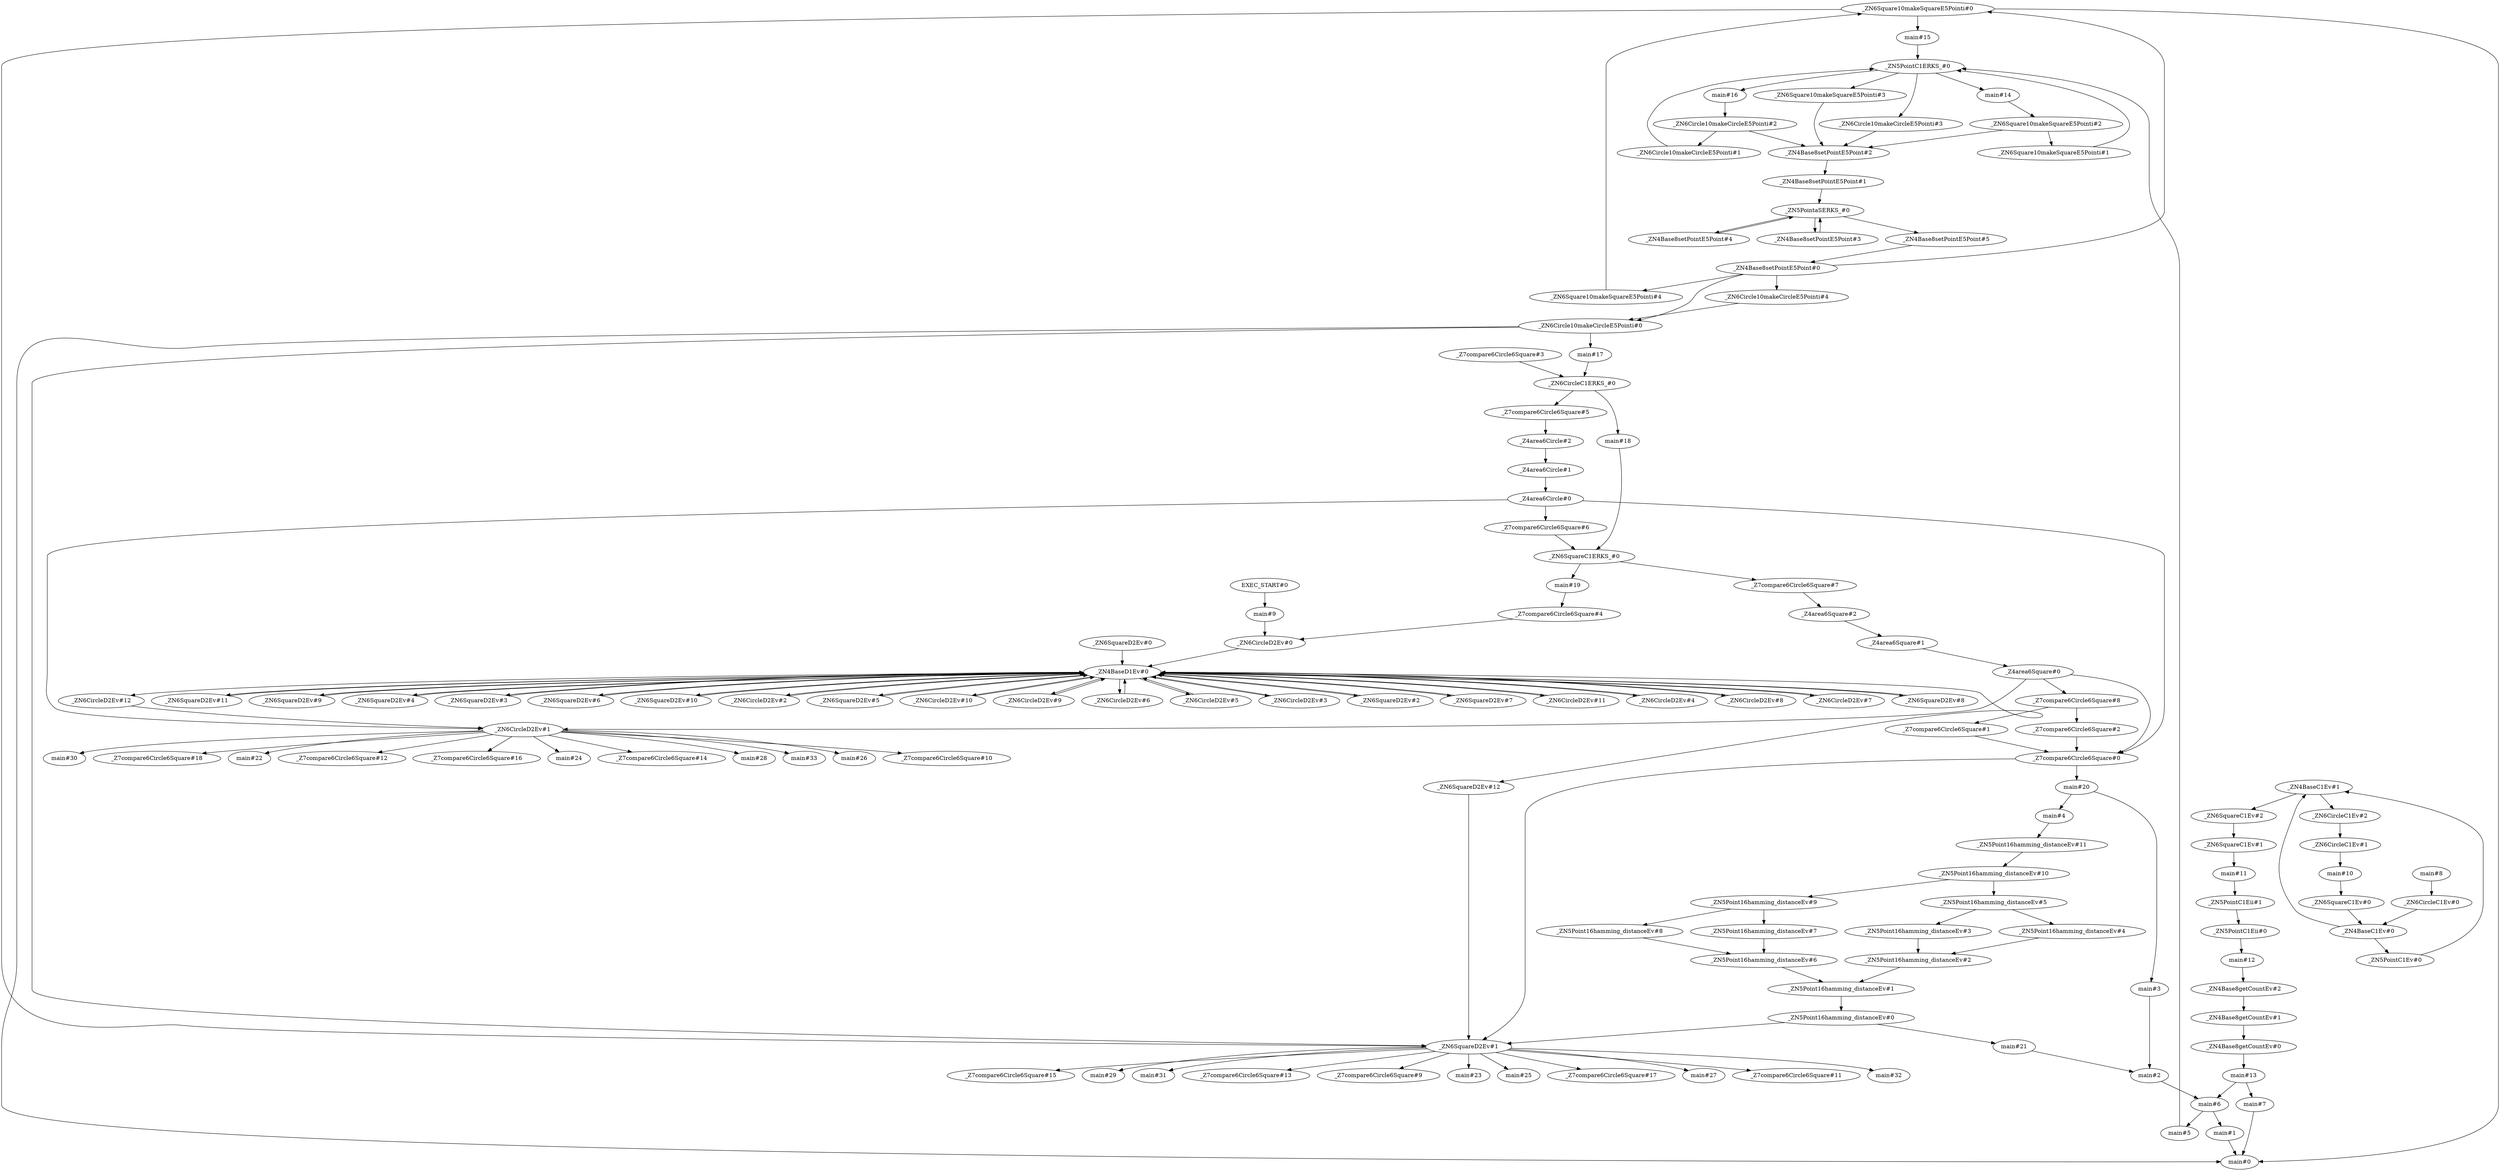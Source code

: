 digraph G{
"_ZN6SquareD2Ev#1"->"_Z7compare6Circle6Square#13"[label=""]
"_ZN4Base8getCountEv#2"->"_ZN4Base8getCountEv#1"[label=""]
"main#5"->"_ZN5PointC1ERKS_#0"[label=""]
"_ZN6SquareD2Ev#1"->"_Z7compare6Circle6Square#9"[label=""]
"_ZN5Point16hamming_distanceEv#6"->"_ZN5Point16hamming_distanceEv#1"[label=""]
"_ZN6SquareD2Ev#10"->"_ZN4BaseD1Ev#0"[label=""]
"_ZN4Base8setPointE5Point#1"->"_ZN5PointaSERKS_#0"[label=""]
"_ZN6CircleD2Ev#12"->"_ZN6CircleD2Ev#1"[label=""]
"_ZN4BaseD1Ev#0"->"_ZN6CircleD2Ev#2"[label=""]
"_ZN6CircleD2Ev#1"->"main#26"[label=""]
"_ZN6Circle10makeCircleE5Pointi#1"->"_ZN5PointC1ERKS_#0"[label=""]
"_ZN5Point16hamming_distanceEv#11"->"_ZN5Point16hamming_distanceEv#10"[label=""]
"_ZN6SquareD2Ev#0"->"_ZN4BaseD1Ev#0"[label=""]
"_ZN5Point16hamming_distanceEv#4"->"_ZN5Point16hamming_distanceEv#2"[label=""]
"_ZN5PointC1ERKS_#0"->"_ZN6Circle10makeCircleE5Pointi#3"[label=""]
"_ZN5PointaSERKS_#0"->"_ZN4Base8setPointE5Point#4"[label=""]
"_ZN6SquareD2Ev#5"->"_ZN4BaseD1Ev#0"[label=""]
"_ZN6SquareC1Ev#0"->"_ZN4BaseC1Ev#0"[label=""]
"_ZN6CircleD2Ev#1"->"_Z7compare6Circle6Square#10"[label=""]
"_ZN6Square10makeSquareE5Pointi#4"->"_ZN6Square10makeSquareE5Pointi#0"[label=""]
"_ZN6CircleC1Ev#1"->"main#10"[label=""]
"_Z4area6Square#0"->"_ZN6CircleD2Ev#1"[label=""]
"_ZN6SquareD2Ev#1"->"main#23"[label=""]
"_ZN6SquareC1Ev#2"->"_ZN6SquareC1Ev#1"[label=""]
"_Z4area6Square#1"->"_Z4area6Square#0"[label=""]
"_Z4area6Circle#1"->"_Z4area6Circle#0"[label=""]
"main#15"->"_ZN5PointC1ERKS_#0"[label=""]
"_ZN6SquareD2Ev#12"->"_ZN6SquareD2Ev#1"[label=""]
"main#7"->"main#0"[label=""]
"_ZN6CircleD2Ev#10"->"_ZN4BaseD1Ev#0"[label=""]
"_ZN5Point16hamming_distanceEv#1"->"_ZN5Point16hamming_distanceEv#0"[label=""]
"_Z7compare6Circle6Square#5"->"_Z4area6Circle#2"[label=""]
"_ZN6Square10makeSquareE5Pointi#0"->"_ZN6SquareD2Ev#1"[label=""]
"_Z7compare6Circle6Square#3"->"_ZN6CircleC1ERKS_#0"[label=""]
"_ZN4Base8setPointE5Point#3"->"_ZN5PointaSERKS_#0"[label=""]
"main#18"->"_ZN6SquareC1ERKS_#0"[label=""]
"_ZN6CircleD2Ev#1"->"main#30"[label=""]
"_ZN4BaseD1Ev#0"->"_ZN6CircleD2Ev#9"[label=""]
"_Z7compare6Circle6Square#4"->"_ZN6CircleD2Ev#0"[label=""]
"main#19"->"_Z7compare6Circle6Square#4"[label=""]
"_ZN6Square10makeSquareE5Pointi#0"->"main#0"[label=""]
"_ZN4BaseD1Ev#0"->"_ZN6CircleD2Ev#6"[label=""]
"_ZN4BaseD1Ev#0"->"_ZN6CircleD2Ev#5"[label=""]
"_Z4area6Square#0"->"_Z7compare6Circle6Square#8"[label=""]
"main#9"->"_ZN6CircleD2Ev#0"[label=""]
"_ZN5PointaSERKS_#0"->"_ZN4Base8setPointE5Point#3"[label=""]
"_ZN5PointC1Eii#0"->"main#12"[label=""]
"main#17"->"_ZN6CircleC1ERKS_#0"[label=""]
"_ZN5Point16hamming_distanceEv#5"->"_ZN5Point16hamming_distanceEv#4"[label=""]
"_ZN4BaseD1Ev#0"->"_ZN6CircleD2Ev#10"[label=""]
"_ZN5PointaSERKS_#0"->"_ZN4Base8setPointE5Point#5"[label=""]
"_ZN4BaseD1Ev#0"->"_ZN6CircleD2Ev#3"[label=""]
"main#6"->"main#5"[label=""]
"main#12"->"_ZN4Base8getCountEv#2"[label=""]
"_Z4area6Circle#0"->"_Z7compare6Circle6Square#0"[label=""]
"_ZN5Point16hamming_distanceEv#0"->"main#21"[label=""]
"_ZN6Square10makeSquareE5Pointi#3"->"_ZN4Base8setPointE5Point#2"[label=""]
"_ZN6Square10makeSquareE5Pointi#2"->"_ZN6Square10makeSquareE5Pointi#1"[label=""]
"_ZN4BaseD1Ev#0"->"_ZN6SquareD2Ev#2"[label=""]
"_ZN6CircleC1ERKS_#0"->"main#18"[label=""]
"_ZN4Base8setPointE5Point#2"->"_ZN4Base8setPointE5Point#1"[label=""]
"main#13"->"main#6"[label=""]
"_ZN4BaseD1Ev#0"->"_ZN6SquareD2Ev#7"[label=""]
"_ZN6Circle10makeCircleE5Pointi#3"->"_ZN4Base8setPointE5Point#2"[label=""]
"_ZN5PointC1ERKS_#0"->"main#16"[label=""]
"_ZN5Point16hamming_distanceEv#10"->"_ZN5Point16hamming_distanceEv#9"[label=""]
"_ZN6SquareD2Ev#1"->"main#25"[label=""]
"_ZN4BaseD1Ev#0"->"_ZN6SquareD2Ev#12"[label=""]
"_ZN6SquareC1ERKS_#0"->"main#19"[label=""]
"_ZN5PointC1ERKS_#0"->"_ZN6Square10makeSquareE5Pointi#3"[label=""]
"_ZN6CircleD2Ev#9"->"_ZN4BaseD1Ev#0"[label=""]
"_ZN6CircleD2Ev#1"->"_Z7compare6Circle6Square#18"[label=""]
"_ZN6CircleD2Ev#11"->"_ZN4BaseD1Ev#0"[label=""]
"_Z7compare6Circle6Square#8"->"_Z7compare6Circle6Square#1"[label=""]
"_ZN5Point16hamming_distanceEv#0"->"_ZN6SquareD2Ev#1"[label=""]
"_ZN6SquareC1ERKS_#0"->"_Z7compare6Circle6Square#7"[label=""]
"main#10"->"_ZN6SquareC1Ev#0"[label=""]
"_ZN6CircleD2Ev#4"->"_ZN4BaseD1Ev#0"[label=""]
"_ZN6SquareD2Ev#1"->"_Z7compare6Circle6Square#17"[label=""]
"main#11"->"_ZN5PointC1Eii#1"[label=""]
"_ZN4Base8getCountEv#1"->"_ZN4Base8getCountEv#0"[label=""]
"_ZN6Circle10makeCircleE5Pointi#0"->"main#17"[label=""]
"_Z4area6Square#2"->"_Z4area6Square#1"[label=""]
"_ZN6SquareD2Ev#7"->"_ZN4BaseD1Ev#0"[label=""]
"_ZN6SquareD2Ev#1"->"main#27"[label=""]
"_ZN6SquareD2Ev#1"->"_Z7compare6Circle6Square#11"[label=""]
"_ZN6SquareD2Ev#2"->"_ZN4BaseD1Ev#0"[label=""]
"main#8"->"_ZN6CircleC1Ev#0"[label=""]
"_ZN4BaseD1Ev#0"->"_ZN6CircleD2Ev#8"[label=""]
"_ZN6CircleD2Ev#7"->"_ZN4BaseD1Ev#0"[label=""]
"main#16"->"_ZN6Circle10makeCircleE5Pointi#2"[label=""]
"_ZN6SquareD2Ev#8"->"_ZN4BaseD1Ev#0"[label=""]
"_ZN4Base8setPointE5Point#0"->"_ZN6Square10makeSquareE5Pointi#4"[label=""]
"_ZN6Square10makeSquareE5Pointi#1"->"_ZN5PointC1ERKS_#0"[label=""]
"_ZN6CircleD2Ev#2"->"_ZN4BaseD1Ev#0"[label=""]
"_ZN4BaseD1Ev#0"->"_ZN6CircleD2Ev#11"[label=""]
"main#20"->"main#4"[label=""]
"main#13"->"main#7"[label=""]
"_Z7compare6Circle6Square#0"->"_ZN6SquareD2Ev#1"[label=""]
"_ZN6SquareD2Ev#1"->"main#32"[label=""]
"_ZN4BaseD1Ev#0"->"_ZN6SquareD2Ev#8"[label=""]
"_ZN4BaseD1Ev#0"->"_ZN6CircleD2Ev#12"[label=""]
"_ZN6SquareD2Ev#11"->"_ZN4BaseD1Ev#0"[label=""]
"_ZN4Base8setPointE5Point#0"->"_ZN6Circle10makeCircleE5Pointi#0"[label=""]
"_ZN6CircleD2Ev#6"->"_ZN4BaseD1Ev#0"[label=""]
"_ZN5Point16hamming_distanceEv#5"->"_ZN5Point16hamming_distanceEv#3"[label=""]
"_Z4area6Circle#2"->"_Z4area6Circle#1"[label=""]
"_ZN4Base8setPointE5Point#0"->"_ZN6Circle10makeCircleE5Pointi#4"[label=""]
"_ZN6CircleD2Ev#1"->"main#22"[label=""]
"_ZN4BaseD1Ev#0"->"_ZN6CircleD2Ev#4"[label=""]
"main#14"->"_ZN6Square10makeSquareE5Pointi#2"[label=""]
"_Z7compare6Circle6Square#1"->"_Z7compare6Circle6Square#0"[label=""]
"_ZN5Point16hamming_distanceEv#3"->"_ZN5Point16hamming_distanceEv#2"[label=""]
"_ZN6SquareD2Ev#1"->"_Z7compare6Circle6Square#15"[label=""]
"_ZN6Circle10makeCircleE5Pointi#0"->"_ZN6SquareD2Ev#1"[label=""]
"_Z4area6Square#0"->"_Z7compare6Circle6Square#0"[label=""]
"_Z7compare6Circle6Square#7"->"_Z4area6Square#2"[label=""]
"EXEC_START#0"->"main#9"[label=""]
"_ZN6CircleD2Ev#0"->"_ZN4BaseD1Ev#0"[label=""]
"_ZN6CircleD2Ev#5"->"_ZN4BaseD1Ev#0"[label=""]
"_ZN5Point16hamming_distanceEv#2"->"_ZN5Point16hamming_distanceEv#1"[label=""]
"_ZN6CircleC1ERKS_#0"->"_Z7compare6Circle6Square#5"[label=""]
"_ZN4BaseD1Ev#0"->"_ZN6SquareD2Ev#9"[label=""]
"_ZN4BaseC1Ev#1"->"_ZN6SquareC1Ev#2"[label=""]
"_ZN4BaseD1Ev#0"->"_ZN6SquareD2Ev#5"[label=""]
"_ZN6Circle10makeCircleE5Pointi#0"->"main#0"[label=""]
"_Z7compare6Circle6Square#6"->"_ZN6SquareC1ERKS_#0"[label=""]
"_ZN4BaseC1Ev#0"->"_ZN5PointC1Ev#0"[label=""]
"_ZN6SquareD2Ev#1"->"main#29"[label=""]
"_ZN4BaseD1Ev#0"->"_ZN6SquareD2Ev#4"[label=""]
"main#2"->"main#6"[label=""]
"_ZN5Point16hamming_distanceEv#7"->"_ZN5Point16hamming_distanceEv#6"[label=""]
"_ZN6Square10makeSquareE5Pointi#0"->"main#15"[label=""]
"_ZN6Circle10makeCircleE5Pointi#2"->"_ZN4Base8setPointE5Point#2"[label=""]
"_Z7compare6Circle6Square#0"->"main#20"[label=""]
"_ZN6CircleD2Ev#1"->"_Z7compare6Circle6Square#12"[label=""]
"_ZN6SquareC1Ev#1"->"main#11"[label=""]
"_ZN5PointC1ERKS_#0"->"main#14"[label=""]
"_ZN4BaseD1Ev#0"->"_ZN6SquareD2Ev#3"[label=""]
"_ZN6CircleD2Ev#1"->"_Z7compare6Circle6Square#16"[label=""]
"_ZN4BaseD1Ev#0"->"_ZN6SquareD2Ev#6"[label=""]
"_ZN6CircleD2Ev#8"->"_ZN4BaseD1Ev#0"[label=""]
"main#21"->"main#2"[label=""]
"_ZN5Point16hamming_distanceEv#10"->"_ZN5Point16hamming_distanceEv#5"[label=""]
"_ZN6CircleC1Ev#2"->"_ZN6CircleC1Ev#1"[label=""]
"main#6"->"main#1"[label=""]
"_ZN4BaseD1Ev#0"->"_ZN6SquareD2Ev#11"[label=""]
"_ZN6Circle10makeCircleE5Pointi#2"->"_ZN6Circle10makeCircleE5Pointi#1"[label=""]
"_ZN6Square10makeSquareE5Pointi#2"->"_ZN4Base8setPointE5Point#2"[label=""]
"_ZN6Circle10makeCircleE5Pointi#4"->"_ZN6Circle10makeCircleE5Pointi#0"[label=""]
"_Z7compare6Circle6Square#2"->"_Z7compare6Circle6Square#0"[label=""]
"_ZN4Base8setPointE5Point#5"->"_ZN4Base8setPointE5Point#0"[label=""]
"_ZN6CircleC1Ev#0"->"_ZN4BaseC1Ev#0"[label=""]
"_ZN5Point16hamming_distanceEv#9"->"_ZN5Point16hamming_distanceEv#7"[label=""]
"_ZN5Point16hamming_distanceEv#9"->"_ZN5Point16hamming_distanceEv#8"[label=""]
"_ZN6SquareD2Ev#9"->"_ZN4BaseD1Ev#0"[label=""]
"_ZN5PointC1Ev#0"->"_ZN4BaseC1Ev#1"[label=""]
"_ZN6SquareD2Ev#6"->"_ZN4BaseD1Ev#0"[label=""]
"_ZN6CircleD2Ev#1"->"main#24"[label=""]
"main#4"->"_ZN5Point16hamming_distanceEv#11"[label=""]
"_ZN4BaseD1Ev#0"->"_ZN6SquareD2Ev#10"[label=""]
"_ZN4BaseC1Ev#1"->"_ZN6CircleC1Ev#2"[label=""]
"_ZN6CircleD2Ev#1"->"_Z7compare6Circle6Square#14"[label=""]
"_ZN6SquareD2Ev#4"->"_ZN4BaseD1Ev#0"[label=""]
"_ZN5Point16hamming_distanceEv#8"->"_ZN5Point16hamming_distanceEv#6"[label=""]
"_ZN6SquareD2Ev#3"->"_ZN4BaseD1Ev#0"[label=""]
"main#1"->"main#0"[label=""]
"_ZN4BaseC1Ev#0"->"_ZN4BaseC1Ev#1"[label=""]
"_ZN4Base8setPointE5Point#0"->"_ZN6Square10makeSquareE5Pointi#0"[label=""]
"_ZN5PointC1Eii#1"->"_ZN5PointC1Eii#0"[label=""]
"_ZN4BaseD1Ev#0"->"_ZN6CircleD2Ev#7"[label=""]
"_Z7compare6Circle6Square#8"->"_Z7compare6Circle6Square#2"[label=""]
"main#3"->"main#2"[label=""]
"_ZN6CircleD2Ev#1"->"main#28"[label=""]
"_Z4area6Circle#0"->"_Z7compare6Circle6Square#6"[label=""]
"_ZN6CircleD2Ev#1"->"main#33"[label=""]
"_ZN6CircleD2Ev#3"->"_ZN4BaseD1Ev#0"[label=""]
"main#20"->"main#3"[label=""]
"_ZN4Base8getCountEv#0"->"main#13"[label=""]
"_Z4area6Circle#0"->"_ZN6CircleD2Ev#1"[label=""]
"_ZN6SquareD2Ev#1"->"main#31"[label=""]
"_ZN4Base8setPointE5Point#4"->"_ZN5PointaSERKS_#0"[label=""]
}
